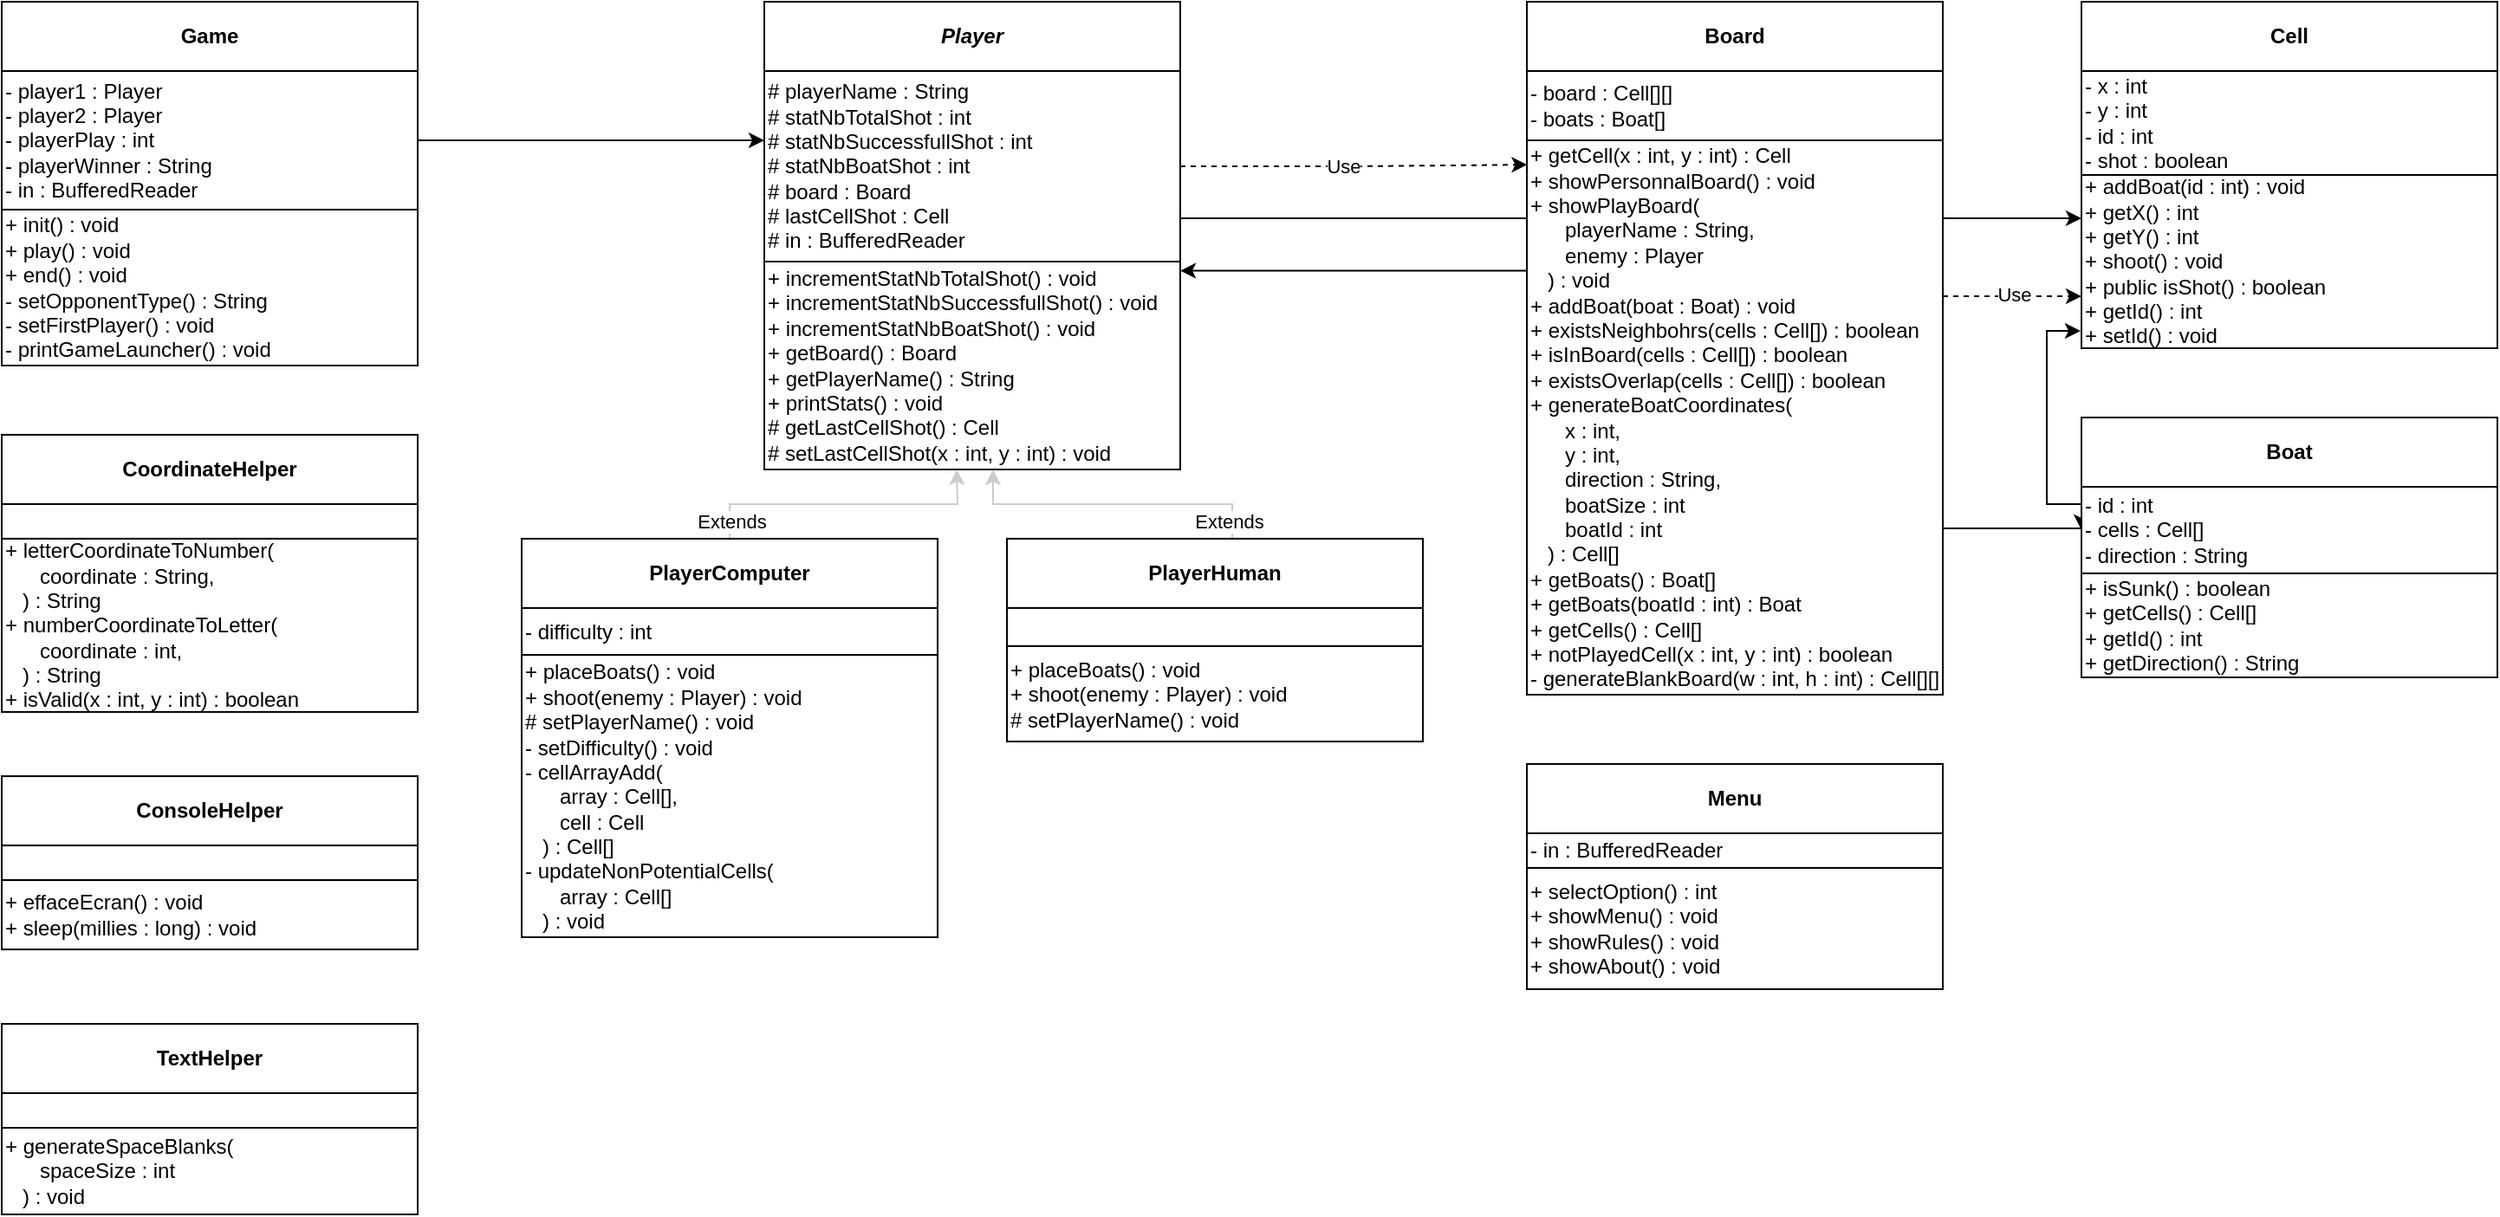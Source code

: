<mxfile version="14.6.13" type="github">
  <diagram id="Xrt__qwN0PWU03THwhLJ" name="Page-1">
    <mxGraphModel dx="920" dy="474" grid="1" gridSize="10" guides="1" tooltips="1" connect="1" arrows="1" fold="1" page="1" pageScale="1" pageWidth="827" pageHeight="1169" math="0" shadow="0">
      <root>
        <mxCell id="0" />
        <mxCell id="1" parent="0" />
        <mxCell id="vrBCTd_uDz507Jjtsnyi-3" value="&lt;b&gt;Game&lt;/b&gt;" style="rounded=0;whiteSpace=wrap;html=1;" parent="1" vertex="1">
          <mxGeometry x="80" y="40" width="240" height="40" as="geometry" />
        </mxCell>
        <mxCell id="WR7Sw_NgIf90zPRT2UT7-11" style="edgeStyle=orthogonalEdgeStyle;rounded=0;orthogonalLoop=1;jettySize=auto;html=1;" edge="1" parent="1" source="vrBCTd_uDz507Jjtsnyi-4" target="vrBCTd_uDz507Jjtsnyi-9">
          <mxGeometry relative="1" as="geometry">
            <Array as="points">
              <mxPoint x="470" y="120" />
              <mxPoint x="470" y="120" />
            </Array>
          </mxGeometry>
        </mxCell>
        <mxCell id="vrBCTd_uDz507Jjtsnyi-4" value="- player1 : Player&lt;br&gt;- player2 : Player&lt;br&gt;- playerPlay : int&lt;br&gt;- playerWinner : String&lt;br&gt;- in : BufferedReader" style="rounded=0;whiteSpace=wrap;html=1;align=left;" parent="1" vertex="1">
          <mxGeometry x="80" y="80" width="240" height="80" as="geometry" />
        </mxCell>
        <mxCell id="vrBCTd_uDz507Jjtsnyi-5" value="+ init() : void&lt;br&gt;+ play() : void&lt;br&gt;+ end() : void&lt;br&gt;- setOpponentType() : String&lt;br&gt;- setFirstPlayer() : void&lt;br&gt;- printGameLauncher() : void" style="rounded=0;whiteSpace=wrap;html=1;align=left;" parent="1" vertex="1">
          <mxGeometry x="80" y="160" width="240" height="90" as="geometry" />
        </mxCell>
        <mxCell id="vrBCTd_uDz507Jjtsnyi-6" value="&lt;b&gt;&lt;i&gt;Player&lt;/i&gt;&lt;/b&gt;" style="rounded=0;whiteSpace=wrap;html=1;" parent="1" vertex="1">
          <mxGeometry x="520" y="40" width="240" height="40" as="geometry" />
        </mxCell>
        <mxCell id="WR7Sw_NgIf90zPRT2UT7-12" style="edgeStyle=orthogonalEdgeStyle;rounded=0;orthogonalLoop=1;jettySize=auto;html=1;entryX=0.001;entryY=0.044;entryDx=0;entryDy=0;entryPerimeter=0;strokeColor=#000000;dashed=1;" edge="1" parent="1" source="vrBCTd_uDz507Jjtsnyi-9" target="vrBCTd_uDz507Jjtsnyi-30">
          <mxGeometry relative="1" as="geometry">
            <Array as="points">
              <mxPoint x="860" y="135" />
              <mxPoint x="960" y="134" />
            </Array>
          </mxGeometry>
        </mxCell>
        <mxCell id="WR7Sw_NgIf90zPRT2UT7-13" value="Use" style="edgeLabel;html=1;align=center;verticalAlign=middle;resizable=0;points=[];" vertex="1" connectable="0" parent="WR7Sw_NgIf90zPRT2UT7-12">
          <mxGeometry x="-0.067" relative="1" as="geometry">
            <mxPoint as="offset" />
          </mxGeometry>
        </mxCell>
        <mxCell id="WR7Sw_NgIf90zPRT2UT7-14" style="edgeStyle=orthogonalEdgeStyle;rounded=0;orthogonalLoop=1;jettySize=auto;html=1;entryX=0;entryY=0.25;entryDx=0;entryDy=0;strokeColor=#000000;" edge="1" parent="1" source="vrBCTd_uDz507Jjtsnyi-9" target="vrBCTd_uDz507Jjtsnyi-73">
          <mxGeometry relative="1" as="geometry">
            <Array as="points">
              <mxPoint x="910" y="165" />
              <mxPoint x="910" y="165" />
            </Array>
          </mxGeometry>
        </mxCell>
        <mxCell id="vrBCTd_uDz507Jjtsnyi-9" value="# playerName : String&lt;br&gt;# statNbTotalShot : int&lt;br&gt;# statNbSuccessfullShot : int&lt;br&gt;# statNbBoatShot : int&lt;br&gt;# board : Board&lt;br&gt;# lastCellShot : Cell&lt;br&gt;# in : BufferedReader" style="rounded=0;whiteSpace=wrap;html=1;align=left;" parent="1" vertex="1">
          <mxGeometry x="520" y="80" width="240" height="110" as="geometry" />
        </mxCell>
        <mxCell id="vrBCTd_uDz507Jjtsnyi-10" value="+ incrementStatNbTotalShot() : void&lt;br&gt;+ incrementStatNbSuccessfullShot() : void&lt;br&gt;+ incrementStatNbBoatShot()&amp;nbsp;: void&lt;br&gt;+ getBoard() : Board&lt;br&gt;+ getPlayerName() : String&lt;br&gt;+ printStats() : void&lt;br&gt;#&amp;nbsp;getLastCellShot() : Cell&lt;br&gt;# setLastCellShot(x : int, y : int) : void" style="rounded=0;whiteSpace=wrap;html=1;align=left;" parent="1" vertex="1">
          <mxGeometry x="520" y="190" width="240" height="120" as="geometry" />
        </mxCell>
        <mxCell id="vrBCTd_uDz507Jjtsnyi-13" style="edgeStyle=orthogonalEdgeStyle;rounded=0;orthogonalLoop=1;jettySize=auto;html=1;exitX=0.5;exitY=0;exitDx=0;exitDy=0;strokeWidth=1;strokeColor=#CCCCCC;" parent="1" source="vrBCTd_uDz507Jjtsnyi-11" edge="1">
          <mxGeometry relative="1" as="geometry">
            <mxPoint x="631" y="310" as="targetPoint" />
          </mxGeometry>
        </mxCell>
        <mxCell id="vrBCTd_uDz507Jjtsnyi-46" value="Extends" style="edgeLabel;html=1;align=center;verticalAlign=middle;resizable=0;points=[];" parent="vrBCTd_uDz507Jjtsnyi-13" vertex="1" connectable="0">
          <mxGeometry x="-0.56" y="1" relative="1" as="geometry">
            <mxPoint x="-17" y="11" as="offset" />
          </mxGeometry>
        </mxCell>
        <mxCell id="vrBCTd_uDz507Jjtsnyi-11" value="&lt;b&gt;PlayerComputer&lt;/b&gt;" style="rounded=0;whiteSpace=wrap;html=1;" parent="1" vertex="1">
          <mxGeometry x="380" y="349.97" width="240" height="40" as="geometry" />
        </mxCell>
        <mxCell id="vrBCTd_uDz507Jjtsnyi-16" value="- difficulty : int" style="rounded=0;whiteSpace=wrap;html=1;align=left;" parent="1" vertex="1">
          <mxGeometry x="380" y="389.97" width="240" height="27.08" as="geometry" />
        </mxCell>
        <mxCell id="vrBCTd_uDz507Jjtsnyi-25" style="edgeStyle=orthogonalEdgeStyle;rounded=0;orthogonalLoop=1;jettySize=auto;html=1;strokeColor=#CCCCCC;strokeWidth=1;entryX=0.55;entryY=1;entryDx=0;entryDy=0;entryPerimeter=0;" parent="1" source="vrBCTd_uDz507Jjtsnyi-18" target="vrBCTd_uDz507Jjtsnyi-10" edge="1">
          <mxGeometry relative="1" as="geometry">
            <mxPoint x="652" y="315.08" as="targetPoint" />
            <Array as="points">
              <mxPoint x="790" y="330" />
              <mxPoint x="652" y="330" />
            </Array>
          </mxGeometry>
        </mxCell>
        <mxCell id="vrBCTd_uDz507Jjtsnyi-47" value="Extends" style="edgeLabel;html=1;align=center;verticalAlign=middle;resizable=0;points=[];" parent="vrBCTd_uDz507Jjtsnyi-25" vertex="1" connectable="0">
          <mxGeometry x="-0.607" relative="1" as="geometry">
            <mxPoint x="13" y="10" as="offset" />
          </mxGeometry>
        </mxCell>
        <mxCell id="vrBCTd_uDz507Jjtsnyi-18" value="&lt;b&gt;PlayerHuman&lt;/b&gt;" style="rounded=0;whiteSpace=wrap;html=1;" parent="1" vertex="1">
          <mxGeometry x="660" y="349.96" width="240" height="40" as="geometry" />
        </mxCell>
        <mxCell id="vrBCTd_uDz507Jjtsnyi-19" value="" style="rounded=0;whiteSpace=wrap;html=1;align=left;" parent="1" vertex="1">
          <mxGeometry x="660" y="389.96" width="240" height="22" as="geometry" />
        </mxCell>
        <mxCell id="vrBCTd_uDz507Jjtsnyi-20" value="+ placeBoats() : void&lt;br&gt;+ shoot(enemy : Player) : void&lt;br&gt;# setPlayerName() : void" style="rounded=0;whiteSpace=wrap;html=1;align=left;" parent="1" vertex="1">
          <mxGeometry x="660" y="411.96" width="240" height="55.08" as="geometry" />
        </mxCell>
        <mxCell id="vrBCTd_uDz507Jjtsnyi-27" value="+ placeBoats() : void&lt;br&gt;+ shoot(enemy : Player) : void&lt;br&gt;# setPlayerName() : void&lt;br&gt;- setDifficulty() : void&lt;br&gt;- cellArrayAdd(&lt;br&gt;&amp;nbsp; &amp;nbsp; &amp;nbsp; array : Cell[],&lt;br&gt;&amp;nbsp; &amp;nbsp; &amp;nbsp; cell : Cell&lt;br&gt;&amp;nbsp; &amp;nbsp;) : Cell[]&lt;br&gt;- updateNonPotentialCells(&lt;br&gt;&amp;nbsp; &amp;nbsp; &amp;nbsp; array : Cell[]&lt;br&gt;&amp;nbsp; &amp;nbsp;) : void" style="rounded=0;whiteSpace=wrap;html=1;align=left;" parent="1" vertex="1">
          <mxGeometry x="380" y="417.05" width="240" height="162.95" as="geometry" />
        </mxCell>
        <mxCell id="vrBCTd_uDz507Jjtsnyi-28" value="&lt;b&gt;Board&lt;/b&gt;" style="rounded=0;whiteSpace=wrap;html=1;" parent="1" vertex="1">
          <mxGeometry x="960" y="40" width="240" height="40" as="geometry" />
        </mxCell>
        <mxCell id="vrBCTd_uDz507Jjtsnyi-29" value="- board : Cell[][]&lt;br&gt;- boats : Boat[]" style="rounded=0;whiteSpace=wrap;html=1;align=left;" parent="1" vertex="1">
          <mxGeometry x="960" y="80" width="240" height="40" as="geometry" />
        </mxCell>
        <mxCell id="WR7Sw_NgIf90zPRT2UT7-15" style="edgeStyle=orthogonalEdgeStyle;rounded=0;orthogonalLoop=1;jettySize=auto;html=1;entryX=0;entryY=0.7;entryDx=0;entryDy=0;entryPerimeter=0;strokeColor=#000000;dashed=1;" edge="1" parent="1" source="vrBCTd_uDz507Jjtsnyi-30" target="vrBCTd_uDz507Jjtsnyi-73">
          <mxGeometry relative="1" as="geometry">
            <Array as="points">
              <mxPoint x="1220" y="210" />
              <mxPoint x="1220" y="210" />
            </Array>
          </mxGeometry>
        </mxCell>
        <mxCell id="WR7Sw_NgIf90zPRT2UT7-16" value="Use" style="edgeLabel;html=1;align=center;verticalAlign=middle;resizable=0;points=[];" vertex="1" connectable="0" parent="WR7Sw_NgIf90zPRT2UT7-15">
          <mxGeometry x="-0.168" y="-2" relative="1" as="geometry">
            <mxPoint x="7" y="-3" as="offset" />
          </mxGeometry>
        </mxCell>
        <mxCell id="WR7Sw_NgIf90zPRT2UT7-17" style="edgeStyle=orthogonalEdgeStyle;rounded=0;orthogonalLoop=1;jettySize=auto;html=1;entryX=0;entryY=0.5;entryDx=0;entryDy=0;strokeColor=#000000;" edge="1" parent="1" source="vrBCTd_uDz507Jjtsnyi-30" target="vrBCTd_uDz507Jjtsnyi-81">
          <mxGeometry relative="1" as="geometry">
            <Array as="points">
              <mxPoint x="1280" y="344" />
            </Array>
          </mxGeometry>
        </mxCell>
        <mxCell id="WR7Sw_NgIf90zPRT2UT7-18" style="edgeStyle=orthogonalEdgeStyle;rounded=0;orthogonalLoop=1;jettySize=auto;html=1;strokeColor=#000000;entryX=1;entryY=0.044;entryDx=0;entryDy=0;entryPerimeter=0;" edge="1" parent="1" source="vrBCTd_uDz507Jjtsnyi-30" target="vrBCTd_uDz507Jjtsnyi-10">
          <mxGeometry relative="1" as="geometry">
            <mxPoint x="762" y="195" as="targetPoint" />
            <Array as="points">
              <mxPoint x="900" y="195" />
            </Array>
          </mxGeometry>
        </mxCell>
        <mxCell id="vrBCTd_uDz507Jjtsnyi-30" value="+ getCell(x : int, y : int) : Cell&lt;br&gt;+ showPersonnalBoard() : void&lt;br&gt;+ showPlayBoard(&lt;br&gt;&amp;nbsp; &amp;nbsp; &amp;nbsp; playerName : String, &lt;br&gt;&amp;nbsp; &amp;nbsp; &amp;nbsp; enemy : Player&lt;br&gt;&amp;nbsp; &amp;nbsp;) : void&lt;br&gt;+ addBoat(boat : Boat) : void&lt;br&gt;+ existsNeighbohrs(cells : Cell[]) : boolean&lt;br&gt;+ isInBoard(cells&amp;nbsp;: Cell[]) : boolean&lt;br&gt;+ existsOverlap(cells : Cell[]) : boolean&lt;br&gt;+ generateBoatCoordinates(&lt;br&gt;&amp;nbsp; &amp;nbsp; &amp;nbsp; x : int,&lt;br&gt;&amp;nbsp; &amp;nbsp; &amp;nbsp; y : int,&lt;br&gt;&amp;nbsp; &amp;nbsp; &amp;nbsp; direction : String,&lt;br&gt;&amp;nbsp; &amp;nbsp; &amp;nbsp; boatSize : int&lt;br&gt;&amp;nbsp; &amp;nbsp; &amp;nbsp; boatId : int&lt;br&gt;&amp;nbsp; &amp;nbsp;) : Cell[]&lt;br&gt;+ getBoats() : Boat[]&lt;br&gt;+ getBoats(boatId : int) : Boat&lt;br&gt;+ getCells() : Cell[]&lt;br&gt;+ notPlayedCell(x : int, y : int) : boolean&lt;br&gt;- generateBlankBoard(w : int, h : int) : Cell[][]" style="rounded=0;whiteSpace=wrap;html=1;align=left;" parent="1" vertex="1">
          <mxGeometry x="960" y="120" width="240" height="320" as="geometry" />
        </mxCell>
        <mxCell id="vrBCTd_uDz507Jjtsnyi-50" value="&lt;b&gt;CoordinateHelper&lt;/b&gt;" style="rounded=0;whiteSpace=wrap;html=1;" parent="1" vertex="1">
          <mxGeometry x="80" y="289.97" width="240" height="40" as="geometry" />
        </mxCell>
        <mxCell id="vrBCTd_uDz507Jjtsnyi-51" value="" style="rounded=0;whiteSpace=wrap;html=1;align=left;" parent="1" vertex="1">
          <mxGeometry x="80" y="329.97" width="240" height="20" as="geometry" />
        </mxCell>
        <mxCell id="vrBCTd_uDz507Jjtsnyi-52" value="+ letterCoordinateToNumber(&lt;br&gt;&amp;nbsp; &amp;nbsp; &amp;nbsp; coordinate : String,&lt;br&gt;&amp;nbsp; &amp;nbsp;) : String&lt;br&gt;+ numberCoordinateToLetter(&lt;br&gt;&amp;nbsp; &amp;nbsp; &amp;nbsp; coordinate : int,&lt;br&gt;&amp;nbsp; &amp;nbsp;) : String&lt;br&gt;+ isValid(x&amp;nbsp;: int, y&amp;nbsp;: int) : boolean" style="rounded=0;whiteSpace=wrap;html=1;align=left;" parent="1" vertex="1">
          <mxGeometry x="80" y="349.97" width="240" height="100" as="geometry" />
        </mxCell>
        <mxCell id="vrBCTd_uDz507Jjtsnyi-56" value="&lt;b&gt;ConsoleHelper&lt;/b&gt;" style="rounded=0;whiteSpace=wrap;html=1;" parent="1" vertex="1">
          <mxGeometry x="80" y="487.05" width="240" height="40" as="geometry" />
        </mxCell>
        <mxCell id="vrBCTd_uDz507Jjtsnyi-57" value="" style="rounded=0;whiteSpace=wrap;html=1;align=left;" parent="1" vertex="1">
          <mxGeometry x="80" y="527.05" width="240" height="20" as="geometry" />
        </mxCell>
        <mxCell id="vrBCTd_uDz507Jjtsnyi-58" value="+ effaceEcran() : void&lt;br&gt;+ sleep(millies : long) : void" style="rounded=0;whiteSpace=wrap;html=1;align=left;" parent="1" vertex="1">
          <mxGeometry x="80" y="547.05" width="240" height="40" as="geometry" />
        </mxCell>
        <mxCell id="vrBCTd_uDz507Jjtsnyi-71" value="&lt;b&gt;Cell&lt;/b&gt;" style="rounded=0;whiteSpace=wrap;html=1;" parent="1" vertex="1">
          <mxGeometry x="1280" y="40" width="240" height="40" as="geometry" />
        </mxCell>
        <mxCell id="vrBCTd_uDz507Jjtsnyi-72" value="- x : int&lt;br&gt;- y : int&lt;br&gt;- id : int&lt;br&gt;- shot : boolean" style="rounded=0;whiteSpace=wrap;html=1;align=left;" parent="1" vertex="1">
          <mxGeometry x="1280" y="80" width="240" height="60" as="geometry" />
        </mxCell>
        <mxCell id="vrBCTd_uDz507Jjtsnyi-73" value="+ addBoat(id : int) : void&lt;br&gt;+ getX() : int&lt;br&gt;+ getY() : int&lt;br&gt;+ shoot() : void&lt;br&gt;+ public isShot() : boolean&lt;br&gt;+ getId() : int&lt;br&gt;+ setId() : void" style="rounded=0;whiteSpace=wrap;html=1;align=left;" parent="1" vertex="1">
          <mxGeometry x="1280" y="140" width="240" height="100" as="geometry" />
        </mxCell>
        <mxCell id="vrBCTd_uDz507Jjtsnyi-80" value="&lt;b&gt;Boat&lt;/b&gt;" style="rounded=0;whiteSpace=wrap;html=1;" parent="1" vertex="1">
          <mxGeometry x="1280" y="280" width="240" height="40" as="geometry" />
        </mxCell>
        <mxCell id="WR7Sw_NgIf90zPRT2UT7-19" style="edgeStyle=orthogonalEdgeStyle;rounded=0;orthogonalLoop=1;jettySize=auto;html=1;strokeColor=#000000;entryX=-0.002;entryY=0.896;entryDx=0;entryDy=0;entryPerimeter=0;" edge="1" parent="1" source="vrBCTd_uDz507Jjtsnyi-81" target="vrBCTd_uDz507Jjtsnyi-73">
          <mxGeometry relative="1" as="geometry">
            <mxPoint x="1240" y="130" as="targetPoint" />
            <Array as="points">
              <mxPoint x="1260" y="330" />
              <mxPoint x="1260" y="230" />
              <mxPoint x="1280" y="230" />
            </Array>
          </mxGeometry>
        </mxCell>
        <mxCell id="vrBCTd_uDz507Jjtsnyi-81" value="- id : int&lt;br&gt;- cells : Cell[]&lt;br&gt;- direction : String" style="rounded=0;whiteSpace=wrap;html=1;align=left;" parent="1" vertex="1">
          <mxGeometry x="1280" y="320" width="240" height="50" as="geometry" />
        </mxCell>
        <mxCell id="vrBCTd_uDz507Jjtsnyi-82" value="+ isSunk() : boolean&lt;br&gt;+ getCells() : Cell[]&lt;br&gt;+ getId() : int&lt;br&gt;+ getDirection() : String" style="rounded=0;whiteSpace=wrap;html=1;align=left;" parent="1" vertex="1">
          <mxGeometry x="1280" y="369.96" width="240" height="60.04" as="geometry" />
        </mxCell>
        <mxCell id="WR7Sw_NgIf90zPRT2UT7-3" value="&lt;b&gt;Menu&lt;/b&gt;" style="rounded=0;whiteSpace=wrap;html=1;" vertex="1" parent="1">
          <mxGeometry x="960" y="480" width="240" height="40" as="geometry" />
        </mxCell>
        <mxCell id="WR7Sw_NgIf90zPRT2UT7-4" value="- in : BufferedReader" style="rounded=0;whiteSpace=wrap;html=1;align=left;" vertex="1" parent="1">
          <mxGeometry x="960" y="520" width="240" height="20" as="geometry" />
        </mxCell>
        <mxCell id="WR7Sw_NgIf90zPRT2UT7-5" value="+ selectOption() : int&lt;br&gt;+ showMenu() : void&lt;br&gt;+ showRules() : void&lt;br&gt;+ showAbout() : void" style="rounded=0;whiteSpace=wrap;html=1;align=left;" vertex="1" parent="1">
          <mxGeometry x="960" y="540" width="240" height="70" as="geometry" />
        </mxCell>
        <mxCell id="WR7Sw_NgIf90zPRT2UT7-6" style="edgeStyle=orthogonalEdgeStyle;rounded=0;orthogonalLoop=1;jettySize=auto;html=1;exitX=0.5;exitY=1;exitDx=0;exitDy=0;strokeColor=#000000;" edge="1" parent="1" source="vrBCTd_uDz507Jjtsnyi-30" target="vrBCTd_uDz507Jjtsnyi-30">
          <mxGeometry relative="1" as="geometry" />
        </mxCell>
        <mxCell id="WR7Sw_NgIf90zPRT2UT7-8" value="&lt;b&gt;TextHelper&lt;/b&gt;" style="rounded=0;whiteSpace=wrap;html=1;" vertex="1" parent="1">
          <mxGeometry x="80" y="630" width="240" height="40" as="geometry" />
        </mxCell>
        <mxCell id="WR7Sw_NgIf90zPRT2UT7-9" value="" style="rounded=0;whiteSpace=wrap;html=1;align=left;" vertex="1" parent="1">
          <mxGeometry x="80" y="670" width="240" height="20" as="geometry" />
        </mxCell>
        <mxCell id="WR7Sw_NgIf90zPRT2UT7-10" value="+ generateSpaceBlanks(&lt;br&gt;&amp;nbsp; &amp;nbsp; &amp;nbsp; spaceSize : int&lt;br&gt;&amp;nbsp; &amp;nbsp;) : void" style="rounded=0;whiteSpace=wrap;html=1;align=left;" vertex="1" parent="1">
          <mxGeometry x="80" y="690" width="240" height="50" as="geometry" />
        </mxCell>
      </root>
    </mxGraphModel>
  </diagram>
</mxfile>
